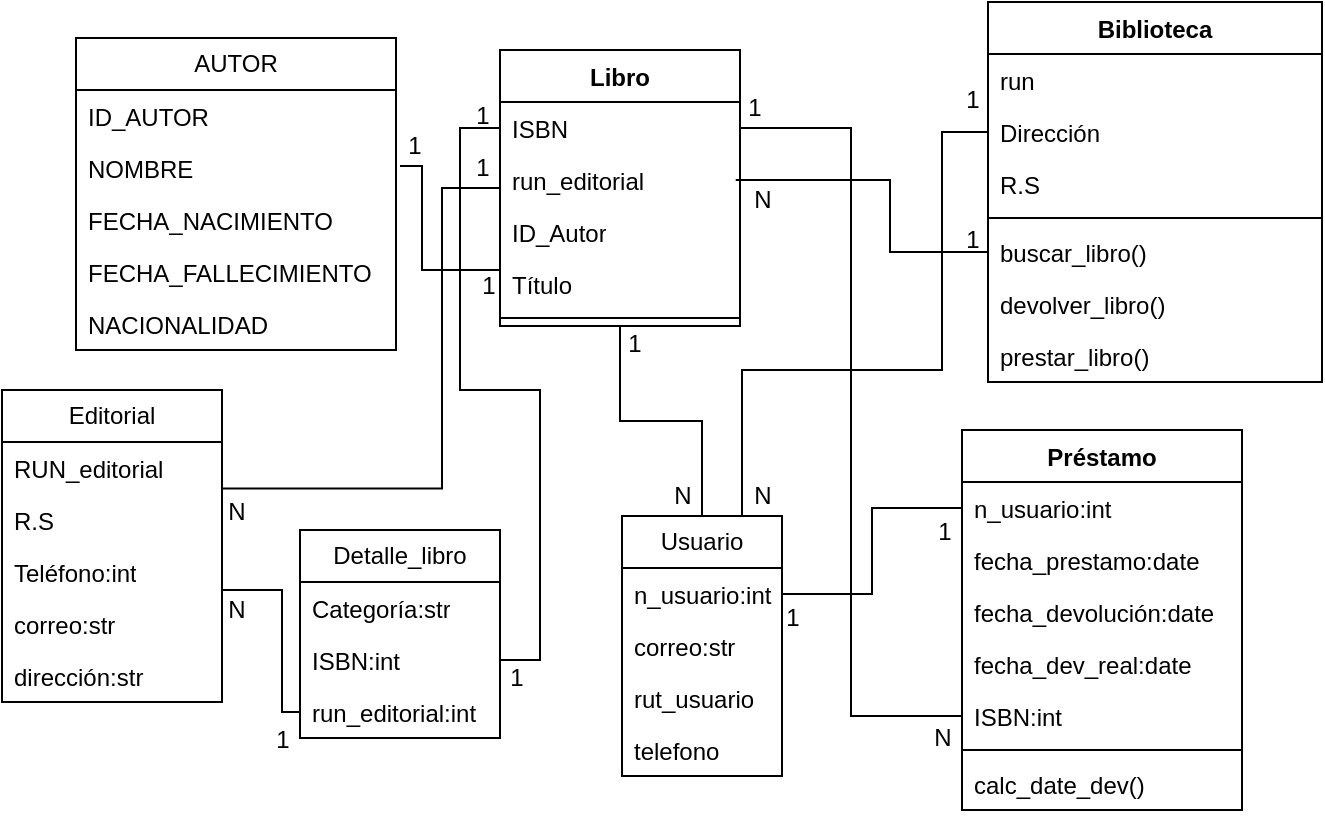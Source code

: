<mxfile version="24.7.17">
  <diagram name="Página-1" id="Tiepd-8Uq4CCb9P9b49x">
    <mxGraphModel dx="265" dy="468" grid="1" gridSize="10" guides="1" tooltips="1" connect="1" arrows="1" fold="1" page="1" pageScale="1" pageWidth="1169" pageHeight="827" math="0" shadow="0">
      <root>
        <mxCell id="0" />
        <mxCell id="1" parent="0" />
        <mxCell id="4Ll3kn24MF2oAhtjd29M-5" style="edgeStyle=orthogonalEdgeStyle;rounded=0;orthogonalLoop=1;jettySize=auto;html=1;entryX=0.75;entryY=0;entryDx=0;entryDy=0;endArrow=none;endFill=0;exitX=0;exitY=0.5;exitDx=0;exitDy=0;" parent="1" source="bmPHCQ38n-288zm-gS6u-69" target="bmPHCQ38n-288zm-gS6u-57" edge="1">
          <mxGeometry relative="1" as="geometry">
            <Array as="points">
              <mxPoint x="725" y="95" />
              <mxPoint x="725" y="214" />
              <mxPoint x="625" y="214" />
            </Array>
          </mxGeometry>
        </mxCell>
        <mxCell id="bmPHCQ38n-288zm-gS6u-21" value="Biblioteca" style="swimlane;fontStyle=1;align=center;verticalAlign=top;childLayout=stackLayout;horizontal=1;startSize=26;horizontalStack=0;resizeParent=1;resizeParentMax=0;resizeLast=0;collapsible=1;marginBottom=0;whiteSpace=wrap;html=1;" parent="1" vertex="1">
          <mxGeometry x="748" y="30" width="167" height="190" as="geometry" />
        </mxCell>
        <mxCell id="bmPHCQ38n-288zm-gS6u-22" value="run" style="text;strokeColor=none;fillColor=none;align=left;verticalAlign=top;spacingLeft=4;spacingRight=4;overflow=hidden;rotatable=0;points=[[0,0.5],[1,0.5]];portConstraint=eastwest;whiteSpace=wrap;html=1;" parent="bmPHCQ38n-288zm-gS6u-21" vertex="1">
          <mxGeometry y="26" width="167" height="26" as="geometry" />
        </mxCell>
        <mxCell id="bmPHCQ38n-288zm-gS6u-69" value="Dirección" style="text;strokeColor=none;fillColor=none;align=left;verticalAlign=top;spacingLeft=4;spacingRight=4;overflow=hidden;rotatable=0;points=[[0,0.5],[1,0.5]];portConstraint=eastwest;whiteSpace=wrap;html=1;" parent="bmPHCQ38n-288zm-gS6u-21" vertex="1">
          <mxGeometry y="52" width="167" height="26" as="geometry" />
        </mxCell>
        <mxCell id="bmPHCQ38n-288zm-gS6u-70" value="R.S" style="text;strokeColor=none;fillColor=none;align=left;verticalAlign=top;spacingLeft=4;spacingRight=4;overflow=hidden;rotatable=0;points=[[0,0.5],[1,0.5]];portConstraint=eastwest;whiteSpace=wrap;html=1;" parent="bmPHCQ38n-288zm-gS6u-21" vertex="1">
          <mxGeometry y="78" width="167" height="26" as="geometry" />
        </mxCell>
        <mxCell id="bmPHCQ38n-288zm-gS6u-23" value="" style="line;strokeWidth=1;fillColor=none;align=left;verticalAlign=middle;spacingTop=-1;spacingLeft=3;spacingRight=3;rotatable=0;labelPosition=right;points=[];portConstraint=eastwest;strokeColor=inherit;" parent="bmPHCQ38n-288zm-gS6u-21" vertex="1">
          <mxGeometry y="104" width="167" height="8" as="geometry" />
        </mxCell>
        <mxCell id="bmPHCQ38n-288zm-gS6u-24" value="buscar_libro()" style="text;strokeColor=none;fillColor=none;align=left;verticalAlign=top;spacingLeft=4;spacingRight=4;overflow=hidden;rotatable=0;points=[[0,0.5],[1,0.5]];portConstraint=eastwest;whiteSpace=wrap;html=1;" parent="bmPHCQ38n-288zm-gS6u-21" vertex="1">
          <mxGeometry y="112" width="167" height="26" as="geometry" />
        </mxCell>
        <mxCell id="4Ll3kn24MF2oAhtjd29M-23" value="devolver_libro()" style="text;strokeColor=none;fillColor=none;align=left;verticalAlign=top;spacingLeft=4;spacingRight=4;overflow=hidden;rotatable=0;points=[[0,0.5],[1,0.5]];portConstraint=eastwest;whiteSpace=wrap;html=1;" parent="bmPHCQ38n-288zm-gS6u-21" vertex="1">
          <mxGeometry y="138" width="167" height="26" as="geometry" />
        </mxCell>
        <mxCell id="4Ll3kn24MF2oAhtjd29M-14" value="prestar_libro()" style="text;strokeColor=none;fillColor=none;align=left;verticalAlign=top;spacingLeft=4;spacingRight=4;overflow=hidden;rotatable=0;points=[[0,0.5],[1,0.5]];portConstraint=eastwest;whiteSpace=wrap;html=1;" parent="bmPHCQ38n-288zm-gS6u-21" vertex="1">
          <mxGeometry y="164" width="167" height="26" as="geometry" />
        </mxCell>
        <mxCell id="bmPHCQ38n-288zm-gS6u-25" value="Libro" style="swimlane;fontStyle=1;align=center;verticalAlign=top;childLayout=stackLayout;horizontal=1;startSize=26;horizontalStack=0;resizeParent=1;resizeParentMax=0;resizeLast=0;collapsible=1;marginBottom=0;whiteSpace=wrap;html=1;" parent="1" vertex="1">
          <mxGeometry x="504" y="54" width="120" height="138" as="geometry" />
        </mxCell>
        <mxCell id="bmPHCQ38n-288zm-gS6u-26" value="ISBN" style="text;strokeColor=none;fillColor=none;align=left;verticalAlign=top;spacingLeft=4;spacingRight=4;overflow=hidden;rotatable=0;points=[[0,0.5],[1,0.5]];portConstraint=eastwest;whiteSpace=wrap;html=1;" parent="bmPHCQ38n-288zm-gS6u-25" vertex="1">
          <mxGeometry y="26" width="120" height="26" as="geometry" />
        </mxCell>
        <mxCell id="bmPHCQ38n-288zm-gS6u-29" value="run_editorial" style="text;strokeColor=none;fillColor=none;align=left;verticalAlign=top;spacingLeft=4;spacingRight=4;overflow=hidden;rotatable=0;points=[[0,0.5],[1,0.5]];portConstraint=eastwest;whiteSpace=wrap;html=1;" parent="bmPHCQ38n-288zm-gS6u-25" vertex="1">
          <mxGeometry y="52" width="120" height="26" as="geometry" />
        </mxCell>
        <mxCell id="bmPHCQ38n-288zm-gS6u-30" value="ID_Autor" style="text;strokeColor=none;fillColor=none;align=left;verticalAlign=top;spacingLeft=4;spacingRight=4;overflow=hidden;rotatable=0;points=[[0,0.5],[1,0.5]];portConstraint=eastwest;whiteSpace=wrap;html=1;" parent="bmPHCQ38n-288zm-gS6u-25" vertex="1">
          <mxGeometry y="78" width="120" height="26" as="geometry" />
        </mxCell>
        <mxCell id="bmPHCQ38n-288zm-gS6u-31" value="Título" style="text;strokeColor=none;fillColor=none;align=left;verticalAlign=top;spacingLeft=4;spacingRight=4;overflow=hidden;rotatable=0;points=[[0,0.5],[1,0.5]];portConstraint=eastwest;whiteSpace=wrap;html=1;" parent="bmPHCQ38n-288zm-gS6u-25" vertex="1">
          <mxGeometry y="104" width="120" height="26" as="geometry" />
        </mxCell>
        <mxCell id="bmPHCQ38n-288zm-gS6u-27" value="" style="line;strokeWidth=1;fillColor=none;align=left;verticalAlign=middle;spacingTop=-1;spacingLeft=3;spacingRight=3;rotatable=0;labelPosition=right;points=[];portConstraint=eastwest;strokeColor=inherit;" parent="bmPHCQ38n-288zm-gS6u-25" vertex="1">
          <mxGeometry y="130" width="120" height="8" as="geometry" />
        </mxCell>
        <mxCell id="bmPHCQ38n-288zm-gS6u-42" value="Detalle_libro" style="swimlane;fontStyle=0;childLayout=stackLayout;horizontal=1;startSize=26;fillColor=none;horizontalStack=0;resizeParent=1;resizeParentMax=0;resizeLast=0;collapsible=1;marginBottom=0;whiteSpace=wrap;html=1;" parent="1" vertex="1">
          <mxGeometry x="404" y="294" width="100" height="104" as="geometry" />
        </mxCell>
        <mxCell id="bmPHCQ38n-288zm-gS6u-43" value="Categoría:str" style="text;strokeColor=none;fillColor=none;align=left;verticalAlign=top;spacingLeft=4;spacingRight=4;overflow=hidden;rotatable=0;points=[[0,0.5],[1,0.5]];portConstraint=eastwest;whiteSpace=wrap;html=1;" parent="bmPHCQ38n-288zm-gS6u-42" vertex="1">
          <mxGeometry y="26" width="100" height="26" as="geometry" />
        </mxCell>
        <mxCell id="bmPHCQ38n-288zm-gS6u-44" value="ISBN:int" style="text;strokeColor=none;fillColor=none;align=left;verticalAlign=top;spacingLeft=4;spacingRight=4;overflow=hidden;rotatable=0;points=[[0,0.5],[1,0.5]];portConstraint=eastwest;whiteSpace=wrap;html=1;" parent="bmPHCQ38n-288zm-gS6u-42" vertex="1">
          <mxGeometry y="52" width="100" height="26" as="geometry" />
        </mxCell>
        <mxCell id="bmPHCQ38n-288zm-gS6u-45" value="run_editorial:int" style="text;strokeColor=none;fillColor=none;align=left;verticalAlign=top;spacingLeft=4;spacingRight=4;overflow=hidden;rotatable=0;points=[[0,0.5],[1,0.5]];portConstraint=eastwest;whiteSpace=wrap;html=1;" parent="bmPHCQ38n-288zm-gS6u-42" vertex="1">
          <mxGeometry y="78" width="100" height="26" as="geometry" />
        </mxCell>
        <mxCell id="bmPHCQ38n-288zm-gS6u-46" value="Editorial" style="swimlane;fontStyle=0;childLayout=stackLayout;horizontal=1;startSize=26;fillColor=none;horizontalStack=0;resizeParent=1;resizeParentMax=0;resizeLast=0;collapsible=1;marginBottom=0;whiteSpace=wrap;html=1;" parent="1" vertex="1">
          <mxGeometry x="255" y="224" width="110" height="156" as="geometry" />
        </mxCell>
        <mxCell id="bmPHCQ38n-288zm-gS6u-47" value="RUN_editorial" style="text;strokeColor=none;fillColor=none;align=left;verticalAlign=top;spacingLeft=4;spacingRight=4;overflow=hidden;rotatable=0;points=[[0,0.5],[1,0.5]];portConstraint=eastwest;whiteSpace=wrap;html=1;" parent="bmPHCQ38n-288zm-gS6u-46" vertex="1">
          <mxGeometry y="26" width="110" height="26" as="geometry" />
        </mxCell>
        <mxCell id="bmPHCQ38n-288zm-gS6u-48" value="R.S" style="text;strokeColor=none;fillColor=none;align=left;verticalAlign=top;spacingLeft=4;spacingRight=4;overflow=hidden;rotatable=0;points=[[0,0.5],[1,0.5]];portConstraint=eastwest;whiteSpace=wrap;html=1;" parent="bmPHCQ38n-288zm-gS6u-46" vertex="1">
          <mxGeometry y="52" width="110" height="26" as="geometry" />
        </mxCell>
        <mxCell id="bmPHCQ38n-288zm-gS6u-49" value="Teléfono:int" style="text;strokeColor=none;fillColor=none;align=left;verticalAlign=top;spacingLeft=4;spacingRight=4;overflow=hidden;rotatable=0;points=[[0,0.5],[1,0.5]];portConstraint=eastwest;whiteSpace=wrap;html=1;" parent="bmPHCQ38n-288zm-gS6u-46" vertex="1">
          <mxGeometry y="78" width="110" height="26" as="geometry" />
        </mxCell>
        <mxCell id="bmPHCQ38n-288zm-gS6u-50" value="correo:str" style="text;strokeColor=none;fillColor=none;align=left;verticalAlign=top;spacingLeft=4;spacingRight=4;overflow=hidden;rotatable=0;points=[[0,0.5],[1,0.5]];portConstraint=eastwest;whiteSpace=wrap;html=1;" parent="bmPHCQ38n-288zm-gS6u-46" vertex="1">
          <mxGeometry y="104" width="110" height="26" as="geometry" />
        </mxCell>
        <mxCell id="bmPHCQ38n-288zm-gS6u-51" value="dirección:str" style="text;strokeColor=none;fillColor=none;align=left;verticalAlign=top;spacingLeft=4;spacingRight=4;overflow=hidden;rotatable=0;points=[[0,0.5],[1,0.5]];portConstraint=eastwest;whiteSpace=wrap;html=1;" parent="bmPHCQ38n-288zm-gS6u-46" vertex="1">
          <mxGeometry y="130" width="110" height="26" as="geometry" />
        </mxCell>
        <mxCell id="4Ll3kn24MF2oAhtjd29M-6" style="edgeStyle=orthogonalEdgeStyle;rounded=0;orthogonalLoop=1;jettySize=auto;html=1;entryX=0.5;entryY=1;entryDx=0;entryDy=0;endArrow=none;endFill=0;" parent="1" source="bmPHCQ38n-288zm-gS6u-57" target="bmPHCQ38n-288zm-gS6u-25" edge="1">
          <mxGeometry relative="1" as="geometry" />
        </mxCell>
        <mxCell id="bmPHCQ38n-288zm-gS6u-57" value="Usuario" style="swimlane;fontStyle=0;childLayout=stackLayout;horizontal=1;startSize=26;fillColor=none;horizontalStack=0;resizeParent=1;resizeParentMax=0;resizeLast=0;collapsible=1;marginBottom=0;whiteSpace=wrap;html=1;" parent="1" vertex="1">
          <mxGeometry x="565" y="287" width="80" height="130" as="geometry" />
        </mxCell>
        <mxCell id="bmPHCQ38n-288zm-gS6u-58" value="n_usuario:int" style="text;strokeColor=none;fillColor=none;align=left;verticalAlign=top;spacingLeft=4;spacingRight=4;overflow=hidden;rotatable=0;points=[[0,0.5],[1,0.5]];portConstraint=eastwest;whiteSpace=wrap;html=1;" parent="bmPHCQ38n-288zm-gS6u-57" vertex="1">
          <mxGeometry y="26" width="80" height="26" as="geometry" />
        </mxCell>
        <mxCell id="bmPHCQ38n-288zm-gS6u-59" value="correo:str" style="text;strokeColor=none;fillColor=none;align=left;verticalAlign=top;spacingLeft=4;spacingRight=4;overflow=hidden;rotatable=0;points=[[0,0.5],[1,0.5]];portConstraint=eastwest;whiteSpace=wrap;html=1;" parent="bmPHCQ38n-288zm-gS6u-57" vertex="1">
          <mxGeometry y="52" width="80" height="26" as="geometry" />
        </mxCell>
        <mxCell id="AHbxPHMvvk-snGbiarAd-7" value="rut_usuario" style="text;strokeColor=none;fillColor=none;align=left;verticalAlign=top;spacingLeft=4;spacingRight=4;overflow=hidden;rotatable=0;points=[[0,0.5],[1,0.5]];portConstraint=eastwest;whiteSpace=wrap;html=1;" vertex="1" parent="bmPHCQ38n-288zm-gS6u-57">
          <mxGeometry y="78" width="80" height="26" as="geometry" />
        </mxCell>
        <mxCell id="AHbxPHMvvk-snGbiarAd-8" value="telefono" style="text;strokeColor=none;fillColor=none;align=left;verticalAlign=top;spacingLeft=4;spacingRight=4;overflow=hidden;rotatable=0;points=[[0,0.5],[1,0.5]];portConstraint=eastwest;whiteSpace=wrap;html=1;" vertex="1" parent="bmPHCQ38n-288zm-gS6u-57">
          <mxGeometry y="104" width="80" height="26" as="geometry" />
        </mxCell>
        <mxCell id="bmPHCQ38n-288zm-gS6u-61" value="Préstamo" style="swimlane;fontStyle=1;align=center;verticalAlign=top;childLayout=stackLayout;horizontal=1;startSize=26;horizontalStack=0;resizeParent=1;resizeParentMax=0;resizeLast=0;collapsible=1;marginBottom=0;whiteSpace=wrap;html=1;" parent="1" vertex="1">
          <mxGeometry x="735" y="244" width="140" height="190" as="geometry" />
        </mxCell>
        <mxCell id="bmPHCQ38n-288zm-gS6u-62" value="n_usuario:int" style="text;strokeColor=none;fillColor=none;align=left;verticalAlign=top;spacingLeft=4;spacingRight=4;overflow=hidden;rotatable=0;points=[[0,0.5],[1,0.5]];portConstraint=eastwest;whiteSpace=wrap;html=1;" parent="bmPHCQ38n-288zm-gS6u-61" vertex="1">
          <mxGeometry y="26" width="140" height="26" as="geometry" />
        </mxCell>
        <mxCell id="bmPHCQ38n-288zm-gS6u-66" value="fecha_prestamo:date" style="text;strokeColor=none;fillColor=none;align=left;verticalAlign=top;spacingLeft=4;spacingRight=4;overflow=hidden;rotatable=0;points=[[0,0.5],[1,0.5]];portConstraint=eastwest;whiteSpace=wrap;html=1;" parent="bmPHCQ38n-288zm-gS6u-61" vertex="1">
          <mxGeometry y="52" width="140" height="26" as="geometry" />
        </mxCell>
        <mxCell id="bmPHCQ38n-288zm-gS6u-67" value="fecha_devolución:date" style="text;strokeColor=none;fillColor=none;align=left;verticalAlign=top;spacingLeft=4;spacingRight=4;overflow=hidden;rotatable=0;points=[[0,0.5],[1,0.5]];portConstraint=eastwest;whiteSpace=wrap;html=1;" parent="bmPHCQ38n-288zm-gS6u-61" vertex="1">
          <mxGeometry y="78" width="140" height="26" as="geometry" />
        </mxCell>
        <mxCell id="bmPHCQ38n-288zm-gS6u-68" value="fecha_dev_real:date" style="text;strokeColor=none;fillColor=none;align=left;verticalAlign=top;spacingLeft=4;spacingRight=4;overflow=hidden;rotatable=0;points=[[0,0.5],[1,0.5]];portConstraint=eastwest;whiteSpace=wrap;html=1;" parent="bmPHCQ38n-288zm-gS6u-61" vertex="1">
          <mxGeometry y="104" width="140" height="26" as="geometry" />
        </mxCell>
        <mxCell id="bmPHCQ38n-288zm-gS6u-65" value="ISBN:int" style="text;strokeColor=none;fillColor=none;align=left;verticalAlign=top;spacingLeft=4;spacingRight=4;overflow=hidden;rotatable=0;points=[[0,0.5],[1,0.5]];portConstraint=eastwest;whiteSpace=wrap;html=1;" parent="bmPHCQ38n-288zm-gS6u-61" vertex="1">
          <mxGeometry y="130" width="140" height="26" as="geometry" />
        </mxCell>
        <mxCell id="bmPHCQ38n-288zm-gS6u-63" value="" style="line;strokeWidth=1;fillColor=none;align=left;verticalAlign=middle;spacingTop=-1;spacingLeft=3;spacingRight=3;rotatable=0;labelPosition=right;points=[];portConstraint=eastwest;strokeColor=inherit;" parent="bmPHCQ38n-288zm-gS6u-61" vertex="1">
          <mxGeometry y="156" width="140" height="8" as="geometry" />
        </mxCell>
        <mxCell id="4Ll3kn24MF2oAhtjd29M-27" value="calc_date_dev()" style="text;strokeColor=none;fillColor=none;align=left;verticalAlign=top;spacingLeft=4;spacingRight=4;overflow=hidden;rotatable=0;points=[[0,0.5],[1,0.5]];portConstraint=eastwest;whiteSpace=wrap;html=1;" parent="bmPHCQ38n-288zm-gS6u-61" vertex="1">
          <mxGeometry y="164" width="140" height="26" as="geometry" />
        </mxCell>
        <mxCell id="4Ll3kn24MF2oAhtjd29M-2" style="edgeStyle=orthogonalEdgeStyle;rounded=0;orthogonalLoop=1;jettySize=auto;html=1;entryX=1;entryY=0.5;entryDx=0;entryDy=0;endArrow=none;endFill=0;" parent="1" source="bmPHCQ38n-288zm-gS6u-65" target="bmPHCQ38n-288zm-gS6u-26" edge="1">
          <mxGeometry relative="1" as="geometry" />
        </mxCell>
        <mxCell id="4Ll3kn24MF2oAhtjd29M-3" style="edgeStyle=orthogonalEdgeStyle;rounded=0;orthogonalLoop=1;jettySize=auto;html=1;entryX=1;entryY=0.5;entryDx=0;entryDy=0;endArrow=none;endFill=0;" parent="1" source="bmPHCQ38n-288zm-gS6u-62" target="bmPHCQ38n-288zm-gS6u-58" edge="1">
          <mxGeometry relative="1" as="geometry" />
        </mxCell>
        <mxCell id="4Ll3kn24MF2oAhtjd29M-7" style="edgeStyle=orthogonalEdgeStyle;rounded=0;orthogonalLoop=1;jettySize=auto;html=1;entryX=1;entryY=0.5;entryDx=0;entryDy=0;endArrow=none;endFill=0;" parent="1" edge="1">
          <mxGeometry relative="1" as="geometry">
            <mxPoint x="504" y="164" as="sourcePoint" />
            <mxPoint x="454" y="112.0" as="targetPoint" />
            <Array as="points">
              <mxPoint x="465" y="164" />
              <mxPoint x="465" y="112" />
            </Array>
          </mxGeometry>
        </mxCell>
        <mxCell id="4Ll3kn24MF2oAhtjd29M-9" style="edgeStyle=orthogonalEdgeStyle;rounded=0;orthogonalLoop=1;jettySize=auto;html=1;entryX=0;entryY=0.5;entryDx=0;entryDy=0;endArrow=none;endFill=0;" parent="1" source="bmPHCQ38n-288zm-gS6u-44" target="bmPHCQ38n-288zm-gS6u-26" edge="1">
          <mxGeometry relative="1" as="geometry">
            <Array as="points">
              <mxPoint x="524" y="359" />
              <mxPoint x="524" y="224" />
              <mxPoint x="484" y="224" />
              <mxPoint x="484" y="93" />
            </Array>
          </mxGeometry>
        </mxCell>
        <mxCell id="4Ll3kn24MF2oAhtjd29M-11" style="edgeStyle=orthogonalEdgeStyle;rounded=0;orthogonalLoop=1;jettySize=auto;html=1;entryX=1;entryY=0.5;entryDx=0;entryDy=0;endArrow=none;endFill=0;" parent="1" source="bmPHCQ38n-288zm-gS6u-45" target="bmPHCQ38n-288zm-gS6u-47" edge="1">
          <mxGeometry relative="1" as="geometry">
            <Array as="points">
              <mxPoint x="395" y="385" />
              <mxPoint x="395" y="324" />
              <mxPoint x="365" y="324" />
            </Array>
          </mxGeometry>
        </mxCell>
        <mxCell id="4Ll3kn24MF2oAhtjd29M-12" value="1" style="text;html=1;align=center;verticalAlign=middle;resizable=0;points=[];autosize=1;strokeColor=none;fillColor=none;" parent="1" vertex="1">
          <mxGeometry x="725" y="64" width="30" height="30" as="geometry" />
        </mxCell>
        <mxCell id="4Ll3kn24MF2oAhtjd29M-13" value="N" style="text;html=1;align=center;verticalAlign=middle;resizable=0;points=[];autosize=1;strokeColor=none;fillColor=none;" parent="1" vertex="1">
          <mxGeometry x="620" y="262" width="30" height="30" as="geometry" />
        </mxCell>
        <mxCell id="4Ll3kn24MF2oAhtjd29M-16" value="1" style="text;html=1;align=center;verticalAlign=middle;resizable=0;points=[];autosize=1;strokeColor=none;fillColor=none;" parent="1" vertex="1">
          <mxGeometry x="725" y="134" width="30" height="30" as="geometry" />
        </mxCell>
        <mxCell id="4Ll3kn24MF2oAhtjd29M-17" value="N" style="text;html=1;align=center;verticalAlign=middle;resizable=0;points=[];autosize=1;strokeColor=none;fillColor=none;" parent="1" vertex="1">
          <mxGeometry x="620" y="114" width="30" height="30" as="geometry" />
        </mxCell>
        <mxCell id="4Ll3kn24MF2oAhtjd29M-19" style="edgeStyle=orthogonalEdgeStyle;rounded=0;orthogonalLoop=1;jettySize=auto;html=1;entryX=0.062;entryY=0.167;entryDx=0;entryDy=0;entryPerimeter=0;endArrow=none;endFill=0;" parent="1" source="bmPHCQ38n-288zm-gS6u-24" target="4Ll3kn24MF2oAhtjd29M-17" edge="1">
          <mxGeometry relative="1" as="geometry" />
        </mxCell>
        <mxCell id="4Ll3kn24MF2oAhtjd29M-20" value="1" style="text;html=1;align=center;verticalAlign=middle;resizable=0;points=[];autosize=1;strokeColor=none;fillColor=none;" parent="1" vertex="1">
          <mxGeometry x="480" y="72" width="30" height="30" as="geometry" />
        </mxCell>
        <mxCell id="4Ll3kn24MF2oAhtjd29M-21" value="1" style="text;html=1;align=center;verticalAlign=middle;resizable=0;points=[];autosize=1;strokeColor=none;fillColor=none;" parent="1" vertex="1">
          <mxGeometry x="497" y="353" width="30" height="30" as="geometry" />
        </mxCell>
        <mxCell id="4Ll3kn24MF2oAhtjd29M-22" style="edgeStyle=orthogonalEdgeStyle;rounded=0;orthogonalLoop=1;jettySize=auto;html=1;entryX=1.003;entryY=0.896;entryDx=0;entryDy=0;entryPerimeter=0;endArrow=none;endFill=0;" parent="1" source="bmPHCQ38n-288zm-gS6u-25" target="bmPHCQ38n-288zm-gS6u-47" edge="1">
          <mxGeometry relative="1" as="geometry">
            <Array as="points">
              <mxPoint x="475" y="123" />
              <mxPoint x="475" y="273" />
            </Array>
          </mxGeometry>
        </mxCell>
        <mxCell id="4Ll3kn24MF2oAhtjd29M-24" value="1" style="text;html=1;align=center;verticalAlign=middle;resizable=0;points=[];autosize=1;strokeColor=none;fillColor=none;" parent="1" vertex="1">
          <mxGeometry x="480" y="98" width="30" height="30" as="geometry" />
        </mxCell>
        <mxCell id="4Ll3kn24MF2oAhtjd29M-26" value="N" style="text;html=1;align=center;verticalAlign=middle;resizable=0;points=[];autosize=1;strokeColor=none;fillColor=none;" parent="1" vertex="1">
          <mxGeometry x="357" y="270" width="30" height="30" as="geometry" />
        </mxCell>
        <mxCell id="4Ll3kn24MF2oAhtjd29M-28" value="1" style="text;html=1;align=center;verticalAlign=middle;resizable=0;points=[];autosize=1;strokeColor=none;fillColor=none;" parent="1" vertex="1">
          <mxGeometry x="483" y="157" width="30" height="30" as="geometry" />
        </mxCell>
        <mxCell id="4Ll3kn24MF2oAhtjd29M-29" value="1" style="text;html=1;align=center;verticalAlign=middle;resizable=0;points=[];autosize=1;strokeColor=none;fillColor=none;" parent="1" vertex="1">
          <mxGeometry x="446" y="87" width="30" height="30" as="geometry" />
        </mxCell>
        <mxCell id="4Ll3kn24MF2oAhtjd29M-30" value="1" style="text;html=1;align=center;verticalAlign=middle;resizable=0;points=[];autosize=1;strokeColor=none;fillColor=none;" parent="1" vertex="1">
          <mxGeometry x="556" y="186" width="30" height="30" as="geometry" />
        </mxCell>
        <mxCell id="4Ll3kn24MF2oAhtjd29M-31" value="N" style="text;html=1;align=center;verticalAlign=middle;resizable=0;points=[];autosize=1;strokeColor=none;fillColor=none;" parent="1" vertex="1">
          <mxGeometry x="580" y="262" width="30" height="30" as="geometry" />
        </mxCell>
        <mxCell id="4Ll3kn24MF2oAhtjd29M-32" value="1" style="text;html=1;align=center;verticalAlign=middle;resizable=0;points=[];autosize=1;strokeColor=none;fillColor=none;" parent="1" vertex="1">
          <mxGeometry x="616" y="68" width="30" height="30" as="geometry" />
        </mxCell>
        <mxCell id="4Ll3kn24MF2oAhtjd29M-33" value="N" style="text;html=1;align=center;verticalAlign=middle;resizable=0;points=[];autosize=1;strokeColor=none;fillColor=none;" parent="1" vertex="1">
          <mxGeometry x="710" y="383" width="30" height="30" as="geometry" />
        </mxCell>
        <mxCell id="4Ll3kn24MF2oAhtjd29M-34" value="1" style="text;html=1;align=center;verticalAlign=middle;resizable=0;points=[];autosize=1;strokeColor=none;fillColor=none;" parent="1" vertex="1">
          <mxGeometry x="635" y="323" width="30" height="30" as="geometry" />
        </mxCell>
        <mxCell id="4Ll3kn24MF2oAhtjd29M-35" value="1" style="text;html=1;align=center;verticalAlign=middle;resizable=0;points=[];autosize=1;strokeColor=none;fillColor=none;" parent="1" vertex="1">
          <mxGeometry x="711" y="280" width="30" height="30" as="geometry" />
        </mxCell>
        <mxCell id="4Ll3kn24MF2oAhtjd29M-36" value="1" style="text;html=1;align=center;verticalAlign=middle;resizable=0;points=[];autosize=1;strokeColor=none;fillColor=none;" parent="1" vertex="1">
          <mxGeometry x="380" y="384" width="30" height="30" as="geometry" />
        </mxCell>
        <mxCell id="4Ll3kn24MF2oAhtjd29M-37" value="N" style="text;html=1;align=center;verticalAlign=middle;resizable=0;points=[];autosize=1;strokeColor=none;fillColor=none;" parent="1" vertex="1">
          <mxGeometry x="357" y="319" width="30" height="30" as="geometry" />
        </mxCell>
        <mxCell id="AHbxPHMvvk-snGbiarAd-1" value="AUTOR" style="swimlane;fontStyle=0;childLayout=stackLayout;horizontal=1;startSize=26;fillColor=none;horizontalStack=0;resizeParent=1;resizeParentMax=0;resizeLast=0;collapsible=1;marginBottom=0;whiteSpace=wrap;html=1;" vertex="1" parent="1">
          <mxGeometry x="292" y="48" width="160" height="156" as="geometry" />
        </mxCell>
        <mxCell id="AHbxPHMvvk-snGbiarAd-2" value="ID_AUTOR" style="text;strokeColor=none;fillColor=none;align=left;verticalAlign=top;spacingLeft=4;spacingRight=4;overflow=hidden;rotatable=0;points=[[0,0.5],[1,0.5]];portConstraint=eastwest;whiteSpace=wrap;html=1;" vertex="1" parent="AHbxPHMvvk-snGbiarAd-1">
          <mxGeometry y="26" width="160" height="26" as="geometry" />
        </mxCell>
        <mxCell id="AHbxPHMvvk-snGbiarAd-6" value="NOMBRE" style="text;strokeColor=none;fillColor=none;align=left;verticalAlign=top;spacingLeft=4;spacingRight=4;overflow=hidden;rotatable=0;points=[[0,0.5],[1,0.5]];portConstraint=eastwest;whiteSpace=wrap;html=1;" vertex="1" parent="AHbxPHMvvk-snGbiarAd-1">
          <mxGeometry y="52" width="160" height="26" as="geometry" />
        </mxCell>
        <mxCell id="AHbxPHMvvk-snGbiarAd-3" value="FECHA_NACIMIENTO" style="text;strokeColor=none;fillColor=none;align=left;verticalAlign=top;spacingLeft=4;spacingRight=4;overflow=hidden;rotatable=0;points=[[0,0.5],[1,0.5]];portConstraint=eastwest;whiteSpace=wrap;html=1;" vertex="1" parent="AHbxPHMvvk-snGbiarAd-1">
          <mxGeometry y="78" width="160" height="26" as="geometry" />
        </mxCell>
        <mxCell id="AHbxPHMvvk-snGbiarAd-4" value="FECHA_FALLECIMIENTO" style="text;strokeColor=none;fillColor=none;align=left;verticalAlign=top;spacingLeft=4;spacingRight=4;overflow=hidden;rotatable=0;points=[[0,0.5],[1,0.5]];portConstraint=eastwest;whiteSpace=wrap;html=1;" vertex="1" parent="AHbxPHMvvk-snGbiarAd-1">
          <mxGeometry y="104" width="160" height="26" as="geometry" />
        </mxCell>
        <mxCell id="AHbxPHMvvk-snGbiarAd-5" value="NACIONALIDAD" style="text;strokeColor=none;fillColor=none;align=left;verticalAlign=top;spacingLeft=4;spacingRight=4;overflow=hidden;rotatable=0;points=[[0,0.5],[1,0.5]];portConstraint=eastwest;whiteSpace=wrap;html=1;" vertex="1" parent="AHbxPHMvvk-snGbiarAd-1">
          <mxGeometry y="130" width="160" height="26" as="geometry" />
        </mxCell>
      </root>
    </mxGraphModel>
  </diagram>
</mxfile>
